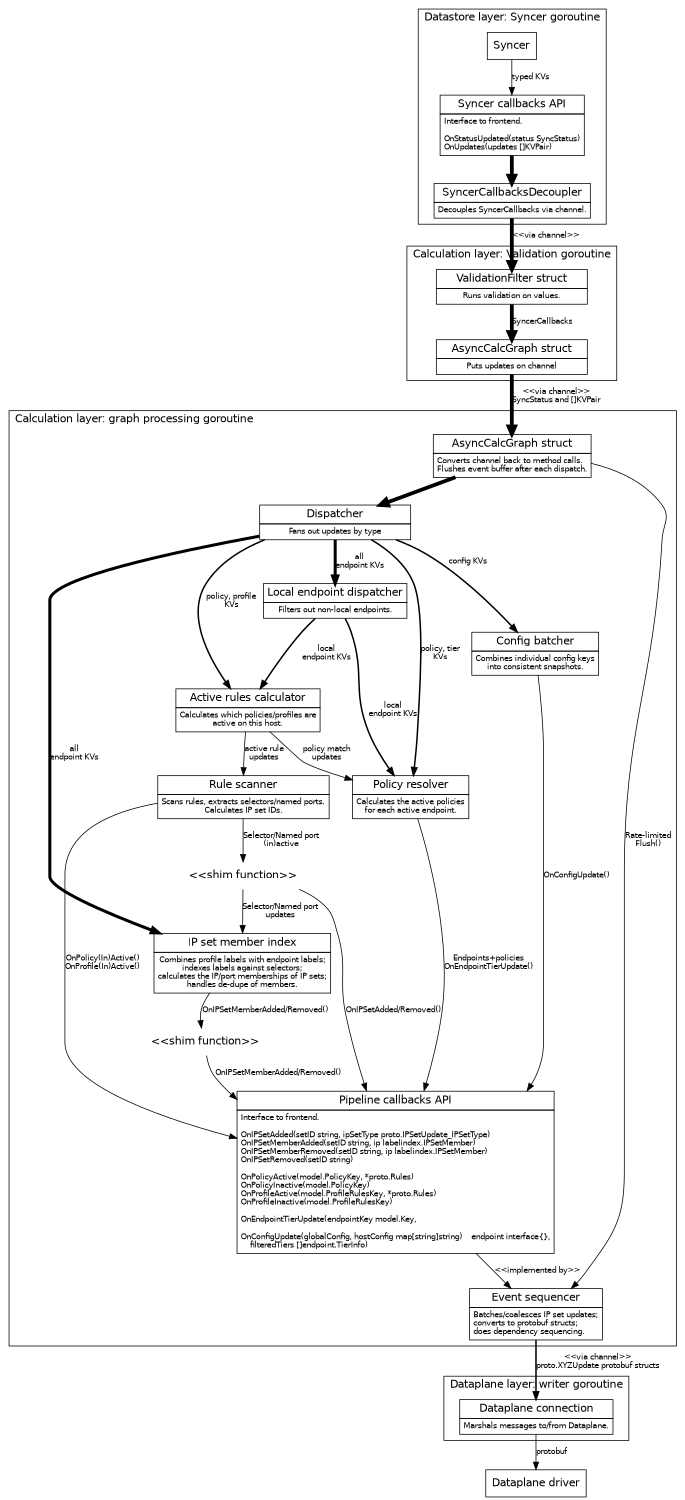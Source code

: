 digraph G {
size="7.5,10"
labeljust="l"
fontname=Helvetica;
node [fontname=Helvetica]
edge [fontname=Helvetica,fontsize=10]

    subgraph cluster0 {
    label="Datastore layer: Syncer goroutine";

        Syncer [shape=box]

        Syncer -> SyncerCallbacks [label="typed KVs"]

        SyncerCallbacks [label=<<table BORDER="0" CELLBORDER="1" CELLSPACING="0" CELLPADDING="4">
          <tr><td><font point-size="14">Syncer callbacks API</font></td></tr>
          <tr><td align="left"><font point-size="10">Interface to frontend.<BR ALIGN="LEFT"/>
<BR ALIGN="LEFT"/>
OnStatusUpdated(status SyncStatus)<BR ALIGN="LEFT"/>
OnUpdates(updates []KVPair)<BR ALIGN="LEFT"/>
</font></td></tr>
        </table>>, shape=none, margin=0];

        SyncerCallbacks -> SyncerCallbacksDecoupler [penwidth=5];

        SyncerCallbacksDecoupler [label=<<table BORDER="0" CELLBORDER="1" CELLSPACING="0" CELLPADDING="4">
          <tr><td><font point-size="14">SyncerCallbacksDecoupler</font></td></tr>
          <tr><td><font point-size="10">Decouples SyncerCallbacks via channel.</font></td></tr>
        </table>>, shape=none, margin=0];
    }

    subgraph cluster1 {
    label="Calculation layer: Validation goroutine";
        SyncerCallbacksDecoupler -> ValidationFilter [label="<<via channel>>" penwidth=5];
        ValidationFilter [label=<<table BORDER="0" CELLBORDER="1" CELLSPACING="0" CELLPADDING="4">
          <tr><td WIDTH="200"><font point-size="14" >ValidationFilter struct</font></td></tr>
          <tr><td><font point-size="10">Runs validation on values.</font></td></tr>
        </table>>, shape=none, margin=0]
        ValidationFilter -> AsyncCalcGraph [label="SyncerCallbacks", penwidth=5]
    }

    AsyncCalcGraph [label=<<table BORDER="0" CELLBORDER="1" CELLSPACING="0" CELLPADDING="4">
      <tr><td WIDTH="200"><font point-size="14" >AsyncCalcGraph struct</font></td></tr>
      <tr><td><font point-size="10">Puts updates on channel</font></td></tr>
    </table>>, shape=none, margin=0]
    AsyncCalcGraph -> AsyncCalcGraph2 [label="<<via channel>>\nSyncStatus and []KVPair", penwidth=5]

    subgraph cluster2 {
    label="Calculation layer: graph processing goroutine";

        AsyncCalcGraph2 [label=<<table BORDER="0" CELLBORDER="1" CELLSPACING="0" CELLPADDING="4">
          <tr><td WIDTH="200"><font point-size="14" >AsyncCalcGraph struct</font></td></tr>
          <tr><td><font point-size="10">Converts channel back to method calls.<BR ALIGN="LEFT"/>Flushes event buffer after each dispatch.</font></td></tr>
        </table>>, shape=none, margin=0]
        AsyncCalcGraph2 -> Dispatcher [penwidth=5]
        AsyncCalcGraph2 -> EventBuffer [label="Rate-limited\nFlush()"]

        subgraph {
            /* Put some padding either side of the Dispatcher. */
            rank=same; nodepadding1; Dispatcher; nodepadding2;
            nodepadding1 [style=invisible,fixedsize=true,width=4]
            nodepadding2 [style=invisible,fixedsize=true,width=4]
            nodepadding1 -> Dispatcher [style=invis];
            Dispatcher -> nodepadding2 [style=invis];
        }

        Dispatcher [label=<<table BORDER="0" CELLBORDER="1" CELLSPACING="0" CELLPADDING="4">
          <tr><td WIDTH="200"><font point-size="14" >Dispatcher</font></td></tr>
          <tr><td><font point-size="10">Fans out updates by type</font></td></tr>
        </table>>, shape=none, margin=0]
        Dispatcher -> PolicyResolver [label="policy, tier\nKVs", penwidth=2]
        Dispatcher -> ActiveRulesCalc [label="policy, profile\nKVs", penwidth=2]

        Dispatcher -> LocalDispatcher [label="all\nendpoint KVs", penwidth=4];
        Dispatcher -> MemberCalc [label="all\nendpoint KVs", penwidth=4];
        Dispatcher -> ConfigBatcher [label="config KVs", penwidth=2];


        LocalDispatcher [label=<<table BORDER="0" CELLBORDER="1" CELLSPACING="0" CELLPADDING="4">
          <tr><td><font point-size="14">Local endpoint dispatcher</font></td></tr>
          <tr><td><font point-size="10">Filters out non-local endpoints.</font></td></tr>
        </table>>, shape=none, margin=0]
        LocalDispatcher -> ActiveRulesCalc [label="local\nendpoint KVs", penwidth=2];
        LocalDispatcher -> PolicyResolver [label="local\nendpoint KVs", penwidth=2]

        ConfigBatcher [label=<<table BORDER="0" CELLBORDER="1" CELLSPACING="0" CELLPADDING="4">
          <tr><td><font point-size="14">Config batcher</font></td></tr>
          <tr><td><font point-size="10">Combines individual config keys<BR ALIGN="LEFT"
                  />into consistent snapshots.</font></td></tr>
        </table>>, shape=none, margin=0]
        ConfigBatcher -> PipelineCallbacks [label="OnConfigUpdate()"]

        ActiveRulesCalc [label=<<table BORDER="0" CELLBORDER="1" CELLSPACING="0" CELLPADDING="4">
          <tr><td><font point-size="14">Active rules calculator</font></td></tr>
          <tr><td><font point-size="10">Calculates which policies/profiles are<br/>active on this host.</font></td></tr>
        </table>>, shape=none, margin=0];
        ActiveRulesCalc -> RuleScanner [label="active rule\nupdates"];
        ActiveRulesCalc -> PolicyResolver [label="policy match\nupdates"];

        "<<shim function>>" [shape=none]

        RuleScanner [label=<<table BORDER="0" CELLBORDER="1" CELLSPACING="0" CELLPADDING="4">
          <tr><td><font point-size="14">Rule scanner</font></td></tr>
          <tr><td><font point-size="10">Scans rules, extracts selectors/named ports.<br/>Calculates IP set IDs.</font></td></tr>
        </table>>, shape=none, margin=0];

        PolicyResolver [label=<<table BORDER="0" CELLBORDER="1" CELLSPACING="0" CELLPADDING="4">
          <tr><td><font point-size="14">Policy resolver</font></td></tr>
          <tr><td><font point-size="10">Calculates the active policies<br/>for each active endpoint.</font></td></tr>
        </table>>, shape=none, margin=0];


        MemberCalc [label=<<table BORDER="0" CELLBORDER="1" CELLSPACING="0" CELLPADDING="4">
          <tr><td><font point-size="14">IP set member index</font></td></tr>
          <tr><td><font point-size="10">Combines profile labels with endpoint labels;<br/>indexes labels against selectors;<br/>calculates the IP/port memberships of IP sets;<br/>handles de-dupe of members.</font></td></tr>
        </table>>, shape=none, margin=0];


        RuleScanner -> PipelineCallbacks [label="OnPolicy(In)Active()\nOnProfile(In)Active()"];

        RuleScannerShim [label="<<shim function>>", shape=none]

        RuleScanner -> RuleScannerShim [label="Selector/Named port\n(in)active"];

        RuleScannerShim -> MemberCalc [label="Selector/Named port\nupdates"]
        RuleScannerShim -> PipelineCallbacks [label="OnIPSetAdded/Removed()"];

        MemberCalc -> "<<shim function>>" [label="OnIPSetMemberAdded/Removed()"];
        "<<shim function>>" -> PipelineCallbacks [label="OnIPSetMemberAdded/Removed()"];
        PolicyResolver -> PipelineCallbacks [label="Endpoints+policies\nOnEndpointTierUpdate()"];

        PipelineCallbacks [label=<<table BORDER="0" CELLBORDER="1" CELLSPACING="0" CELLPADDING="4">
          <tr><td><font point-size="14">Pipeline callbacks API</font></td></tr>
          <tr><td align="left"><font point-size="10">Interface to frontend.<BR ALIGN="LEFT"/>
<BR ALIGN="LEFT"/>
OnIPSetAdded(setID string, ipSetType proto.IPSetUpdate_IPSetType)<BR ALIGN="LEFT"/>
OnIPSetMemberAdded(setID string, ip labelindex.IPSetMember)<BR ALIGN="LEFT"/>
OnIPSetMemberRemoved(setID string, ip labelindex.IPSetMember)<BR ALIGN="LEFT"/>
OnIPSetRemoved(setID string)<BR ALIGN="LEFT"/>
<BR ALIGN="LEFT"/>
OnPolicyActive(model.PolicyKey, *proto.Rules)<BR ALIGN="LEFT"/>
OnPolicyInactive(model.PolicyKey)<BR ALIGN="LEFT"/>
OnProfileActive(model.ProfileRulesKey, *proto.Rules)<BR ALIGN="LEFT"/>
OnProfileInactive(model.ProfileRulesKey)<BR ALIGN="LEFT"/>
<BR ALIGN="LEFT"/>
OnEndpointTierUpdate(endpointKey model.Key,<BR ALIGN="LEFT"/>
<BR ALIGN="LEFT"/>
OnConfigUpdate(globalConfig, hostConfig map[string]string)
    endpoint interface{},<BR ALIGN="LEFT"/>
    filteredTiers []endpoint.TierInfo)<BR ALIGN="LEFT"/>
</font></td></tr>
        </table>>, shape=none, margin=0];

        PipelineCallbacks -> EventBuffer [label="<<implemented by>>"]

        EventBuffer [label=<<table BORDER="0" CELLBORDER="1" CELLSPACING="0" CELLPADDING="4">
          <tr><td><font point-size="14">Event sequencer</font></td></tr>
          <tr><td><font point-size="10">Batches/coalesces IP set updates;<BR ALIGN="LEFT"/>converts to protobuf structs;<BR ALIGN="LEFT"/>does dependency sequencing.<BR ALIGN="LEFT"/></font></td></tr>
        </table>>, shape=none, margin=0];
    }

    subgraph cluster3 {
    label="Dataplane layer: writer goroutine";
        DataplaneConnection [label=<<table BORDER="0" CELLBORDER="1" CELLSPACING="0" CELLPADDING="4">
          <tr><td><font point-size="14">Dataplane connection</font></td></tr>
          <tr><td><font point-size="10">Marshals messages to/from Dataplane.</font></td></tr>
        </table>>, shape=none, margin=0];
    }


    EventBuffer -> DataplaneConnection [label="<<via channel>>\nproto.XYZUpdate protobuf structs", penwidth=2]
    DataplaneConnection -> Dataplane [label="protobuf"];
    Dataplane [shape=box, label="Dataplane driver"];
}
